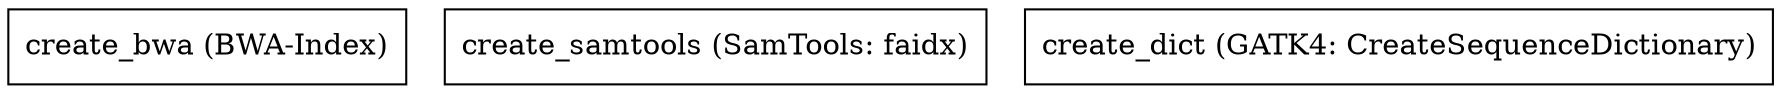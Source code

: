 // Index Fasta reference
digraph IndexFasta {
	node [shape=record]
	create_bwa [label="create_bwa (BWA-Index)"]
	create_samtools [label="create_samtools (SamTools: faidx)"]
	create_dict [label="create_dict (GATK4: CreateSequenceDictionary)"]
}

